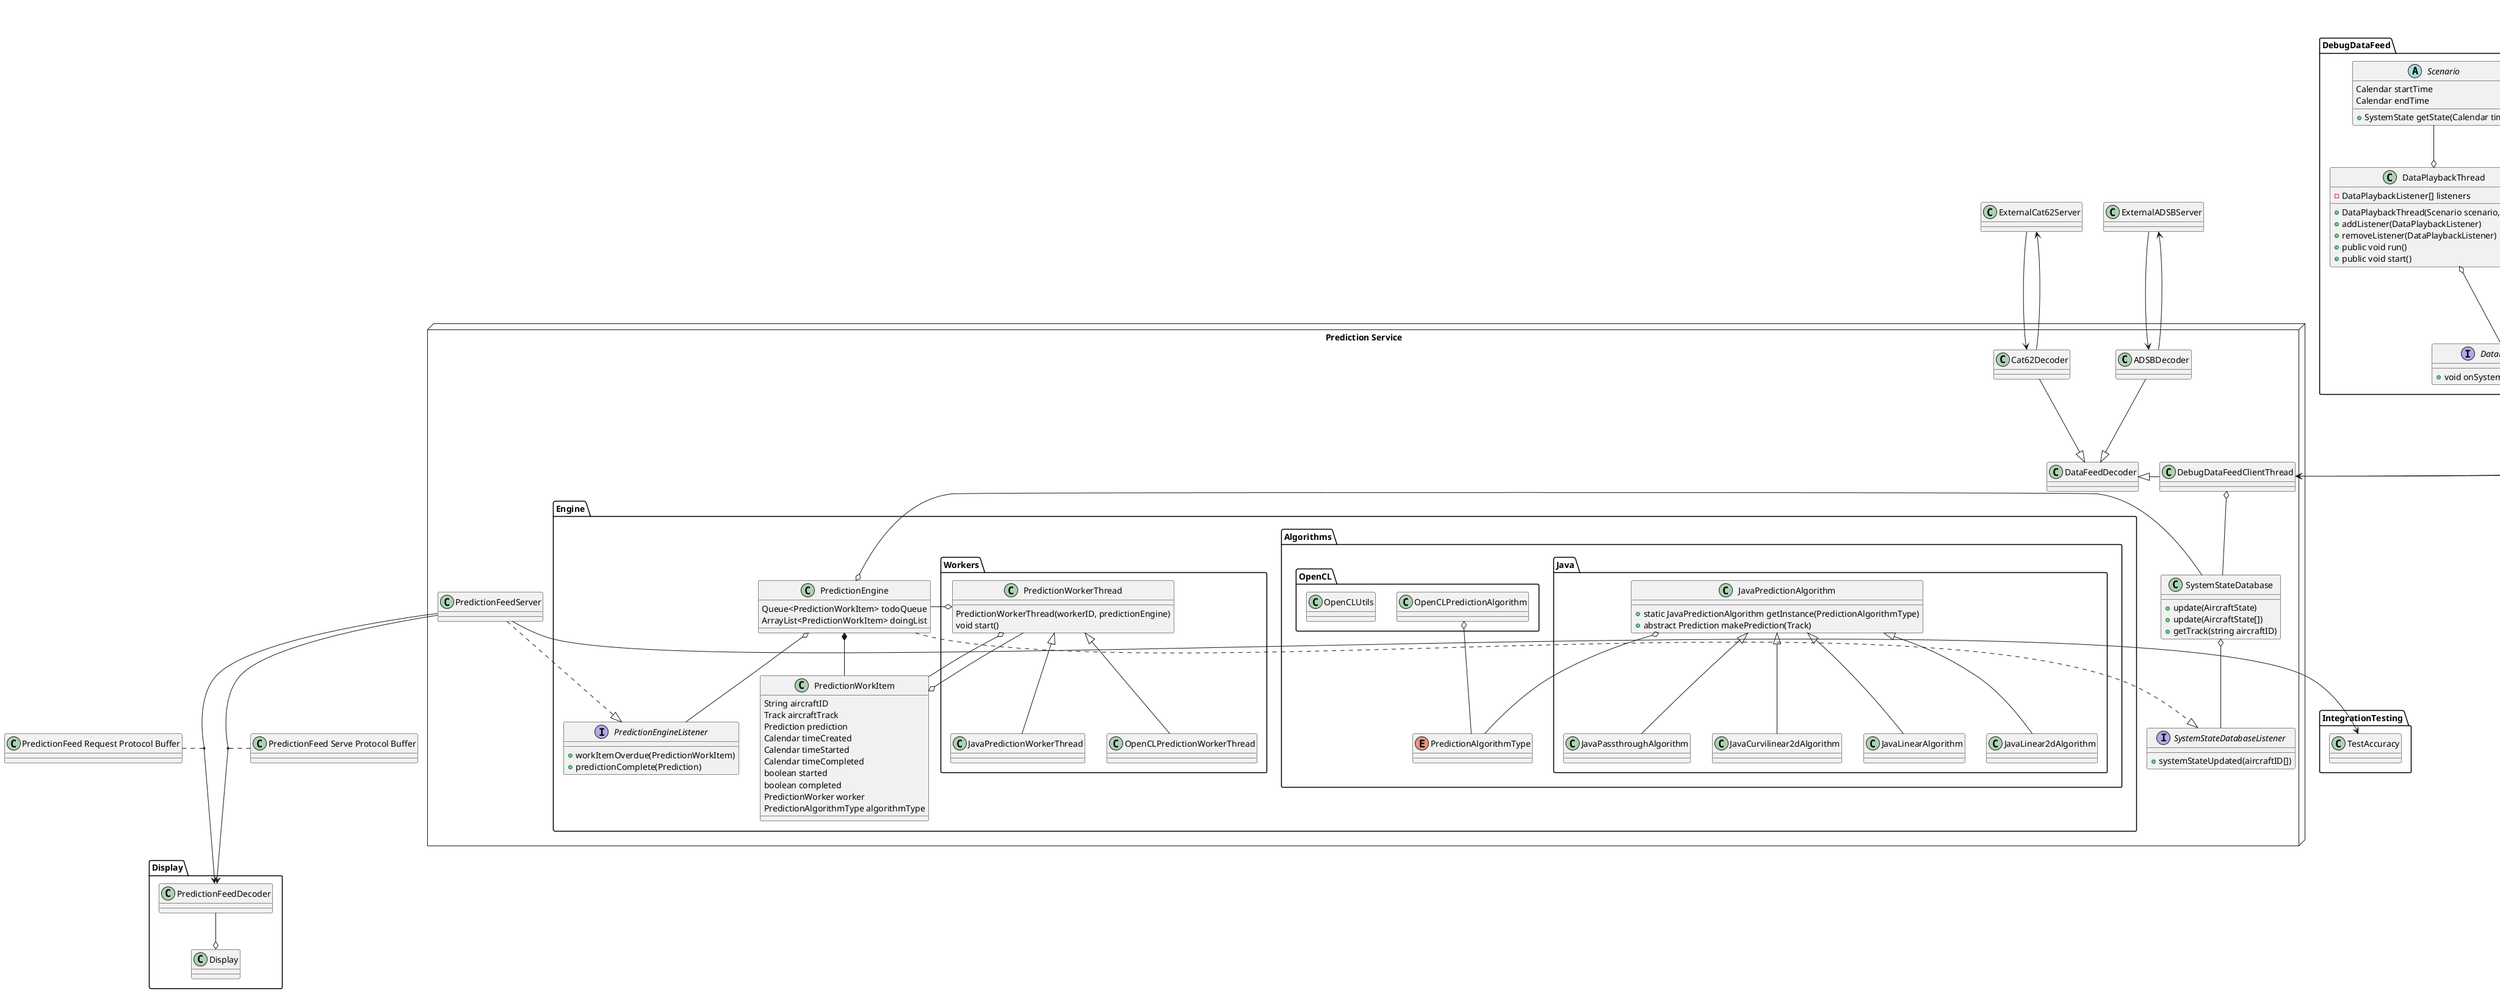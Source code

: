 @startuml

package "pythagoras.d" {
  class Vector3 {
    +double x
    +double y
    +double z
  }
}

package "PredictionLibrary" {
  note as N
  This package is a collection
  of common classes used in both
  the ATCSimulator and the
  PredictionAlgorithm
  end note

  package "Vectors" {
    class GeographicCoordinate {
      +double getRadius()
      +double getLatitude()
      +double getLongitude()
    }

    class SphericalCoordinate {
      +double getR()
      +double getTheta()
      +double getPhi()
    }

    class SphericalVelocity {
      +double getDR()
      +double getDTheta()
      +double getDPhi()
    }

    class Projection {
      +Vector3 transformPositionTo(GeographicCoordinate)
      +GeographicCoordinate transformPositionFrom(Vector3)
      +Vector3 transformVelocityTo(SphericalVelocity,GeographicCoordinate,Vector3)
      +SphericalVelocity transformVelocityFrom(Vector3,GeographicCoordinate,Vector3)
    }

    class GnomonicProjection {

    }

    class Sphere {
      +Sphere(double radius, Vector3 position)
      +double getRadius()
      +Vector3 getPosition()
      +Vector3 intersect(Ray3)
    }

    class CircleSolver {
      +Circle FromThreePoints(Vector3,Vector3,Vector3)
    }

    GnomonicProjection --|> Projection

    GeographicCoordinate --|> SphericalCoordinate
    SphericalCoordinate --|> Vector3
    SphericalVelocity --|> Vector3
  }

  package "FlightData" {
    class ISO8601

    class Track {
      TrackEntry[] trackEntries
      String aircraftID
    }

    class Prediction {
      GeographicCoordinate[]
      Calendar time
      String aircraftID
    }

    abstract class TrackLoader {
      +Track load()
    }

    class SimulatorTrackLoader {
      +SimulatorTrackLoader(fileName)
      +Track load()
    }

    class ADSBTrackLoader {
      +SimulatorTrackLoader(fileName)
      +Track load()
    }

    class AircraftState {
      +AircraftState(String aircraftID, GeographicCoordinate position,
        SphericalVelocity velocity, float heading)
      +setPosition(GeographicCoordinate)
      +setVelocity(SphericalVelocity)
      +setHeading(float heading)
      +GeographicCoordinate getPosition()
      +SphericalCoordinate getVelocity()
      +float getHeading()
    }

    class SystemState {
      Calendar time
      AircraftState[] aircraftStates
    }

    abstract class SortableOrderedQueue {
      +append(T)
      +add(T)
      +boolean addAll(ArrayList<T> collection)
      +T poll()
      +T peek()
      +abstract void sort()
    }

    Track *-- AircraftState
    TrackLoader -- Track
    TrackLoader <|-- ADSBTrackLoader
    TrackLoader <|-- SimulatorTrackLoader


  }

  package "NavData" {
    class Airport
    class Beacon
    class DirectionalBeacon
    class Fix
    class ILS
    class VOR
    class Waypoint

    Airport --|> Waypoint
    Beacon --|> Waypoint
    DirectionalBeacon --|> Waypoint
    Fix --|> Waypoint
    ILS --|> DirectionalBeacon
    VOR --|> DirectionalBeacon
  }
}


class ExternalCat62Server
class ExternalADSBServer

package "Prediction Service" as PredictionService <<Node>> {
  class DataFeedDecoder
  class DebugDataFeedClientThread  
  class Cat62Decoder
  class ADSBDecoder

  package "Engine" as PredictionPackage {
    package "Algorithms" as AlgorithmsPackage {
      package "Java" as JavaAlgorithmsPackage {
        class JavaPredictionAlgorithm {
          +static JavaPredictionAlgorithm getInstance(PredictionAlgorithmType)
          +abstract Prediction makePrediction(Track)
        }
        class JavaPassthroughAlgorithm
        class JavaLinear2dAlgorithm
        class JavaCurvilinear2dAlgorithm
        class JavaLinearAlgorithm

        JavaPredictionAlgorithm <|-- JavaPassthroughAlgorithm
        JavaPredictionAlgorithm <|-- JavaLinear2dAlgorithm
        JavaPredictionAlgorithm <|-- JavaCurvilinear2dAlgorithm
        JavaPredictionAlgorithm <|-- JavaLinearAlgorithm
      }

      package "OpenCL" as OpenCLAlgorithmsPackage {
        class OpenCLPredictionAlgorithm
        class OpenCLUtils
      }

      enum PredictionAlgorithmType {

      }

      JavaPredictionAlgorithm o-- PredictionAlgorithmType
      OpenCLPredictionAlgorithm o-- PredictionAlgorithmType

    }

    package "Workers" as WorkersPackage {
      class PredictionWorkerThread {
        PredictionWorkerThread(workerID, predictionEngine)
        void start()
      }
      class JavaPredictionWorkerThread
      class OpenCLPredictionWorkerThread

      PredictionWorkerThread <|-- JavaPredictionWorkerThread
      PredictionWorkerThread <|-- OpenCLPredictionWorkerThread
    }

    class PredictionWorkItem {
      String aircraftID
      Track aircraftTrack
      Prediction prediction
      Calendar timeCreated
      Calendar timeStarted
      Calendar timeCompleted
      boolean started
      boolean completed
      PredictionWorker worker
      PredictionAlgorithmType algorithmType
    }

    class PredictionEngine {
      Queue<PredictionWorkItem> todoQueue
      ArrayList<PredictionWorkItem> doingList
    }

    interface PredictionEngineListener {
      +workItemOverdue(PredictionWorkItem)
      +predictionComplete(Prediction)
    }

    PredictionWorkerThread o-- PredictionWorkItem
    PredictionWorkerThread o-- PredictionEngine
    PredictionWorkItem o-- PredictionWorkerThread
    PredictionEngine *-- PredictionWorkItem
    PredictionEngine o-- PredictionEngineListener
  }

  class SystemStateDatabase {
    +update(AircraftState)
    +update(AircraftState[])
    +getTrack(string aircraftID)
  }

  interface SystemStateDatabaseListener {
    +systemStateUpdated(aircraftID[])
  }

   PredictionEngine ..|> SystemStateDatabaseListener
   SystemStateDatabase o-- SystemStateDatabaseListener



  class PredictionFeedServer

  PredictionFeedServer ..|> PredictionEngineListener

  DebugDataFeedClientThread o-down- SystemStateDatabase
  Cat62Decoder -down-|> DataFeedDecoder
  ADSBDecoder -down-|> DataFeedDecoder
  SystemStateDatabase -left-o PredictionEngine


  DataFeedDecoder <|-right- DebugDataFeedClientThread

}


package Display {
  class PredictionFeedDecoder
  class Display

  PredictionFeedDecoder --o Display
}

package IntegrationTesting {
  class TestAccuracy
}


package DebugDataFeed {

  abstract class Scenario {
    Calendar startTime
    Calendar endTime
    +SystemState getState(Calendar time)
  }

  class DataPlaybackThread {
    -DataPlaybackListener[] listeners
    +DataPlaybackThread(Scenario scenario, int rate)
    +addListener(DataPlaybackListener)
    +removeListener(DataPlaybackListener)
    +public void run()
    +public void start()
  }

  interface DataPlaybackListener {
    +void onSystemUpdate(SystemState)
  }

  class DebugDataFeedServer

  Scenario --o DataPlaybackThread
  DataPlaybackThread o-- DataPlaybackListener
  DebugDataFeedServer ..|> DataPlaybackListener
}

class "DebugDataFeed Request Protocol Buffer" as DebugDataFeedRequestProtocolBuffer {

}

class "DebugDataFeed Serve Protocol Buffer" as DebugDataFeedServeProtocolBuffer {
  double aircraftPosition[3]
  float aircraftSpeed


}

DebugDataFeedServer -down->DebugDataFeedClientThread
DebugDataFeedServer <-up- DebugDataFeedClientThread
(DebugDataFeedServer, DebugDataFeedClientThread) .. DebugDataFeedRequestProtocolBuffer
(DebugDataFeedServer, DebugDataFeedClientThread) .. DebugDataFeedServeProtocolBuffer

class "PredictionFeed Serve Protocol Buffer" as PredictionFeedServeProtocolBuffer {

}

class "PredictionFeed Request Protocol Buffer" as PredictionFeedRequestProtocolBuffer {

}

PredictionFeedServer -down-> PredictionFeedDecoder
PredictionFeedServer <-up- PredictionFeedDecoder
(PredictionFeedServer, PredictionFeedDecoder) .. PredictionFeedRequestProtocolBuffer
(PredictionFeedServer, PredictionFeedDecoder) .. PredictionFeedServeProtocolBuffer


PredictionFeedServer -down-> TestAccuracy

ExternalCat62Server -down-> Cat62Decoder
ExternalCat62Server <-down- Cat62Decoder

ExternalADSBServer -down-> ADSBDecoder
ExternalADSBServer <-down- ADSBDecoder


@enduml
